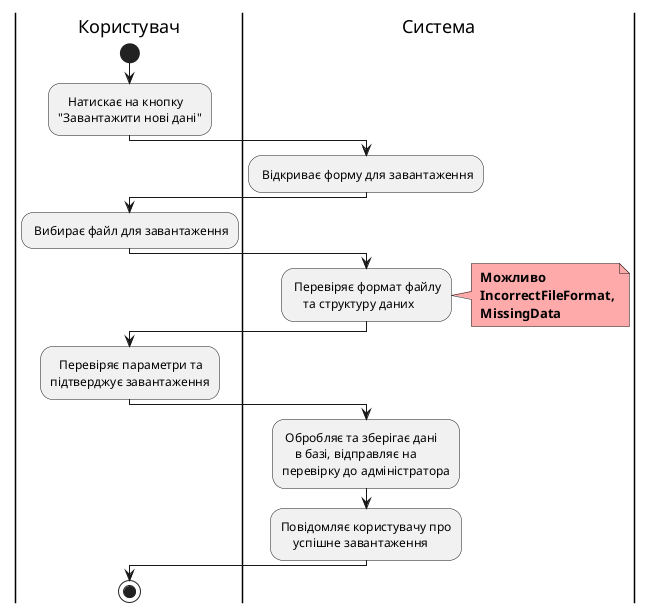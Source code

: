 <center style="
    border-radius:4px;
    border: 1px solid #cfd7e6;
    box-shadow: 0 1px 3px 0 rgba(89,105,129,.05), 0 1px 1px 0 rgba(0,0,0,.025);
    padding: 1em;"
    >

@startuml
    |Користувач|
        start
        :   Натискає на кнопку 
        "Завантажити нові дані";
    |Система|
        : Відкриває форму для завантаження;
    |Користувач|
        : Вибирає файл для завантаження;
    |Система|
        : Перевіряє формат файлу
            та структуру даних;
        note right #ffaaaa
        <b> Можливо
        <b> IncorrectFileFormat,
        <b> MissingData
        end note
    |Користувач|
        :   Перевіряє параметри та 
        підтверджує завантаження;
    |Система|
        : Обробляє та зберігає дані 
            в базі, відправляє на 
        перевірку до адміністратора;
        :Повідомляє користувачу про 
            успішне завантаження;
    |Користувач|
        stop;

@enduml

</center>